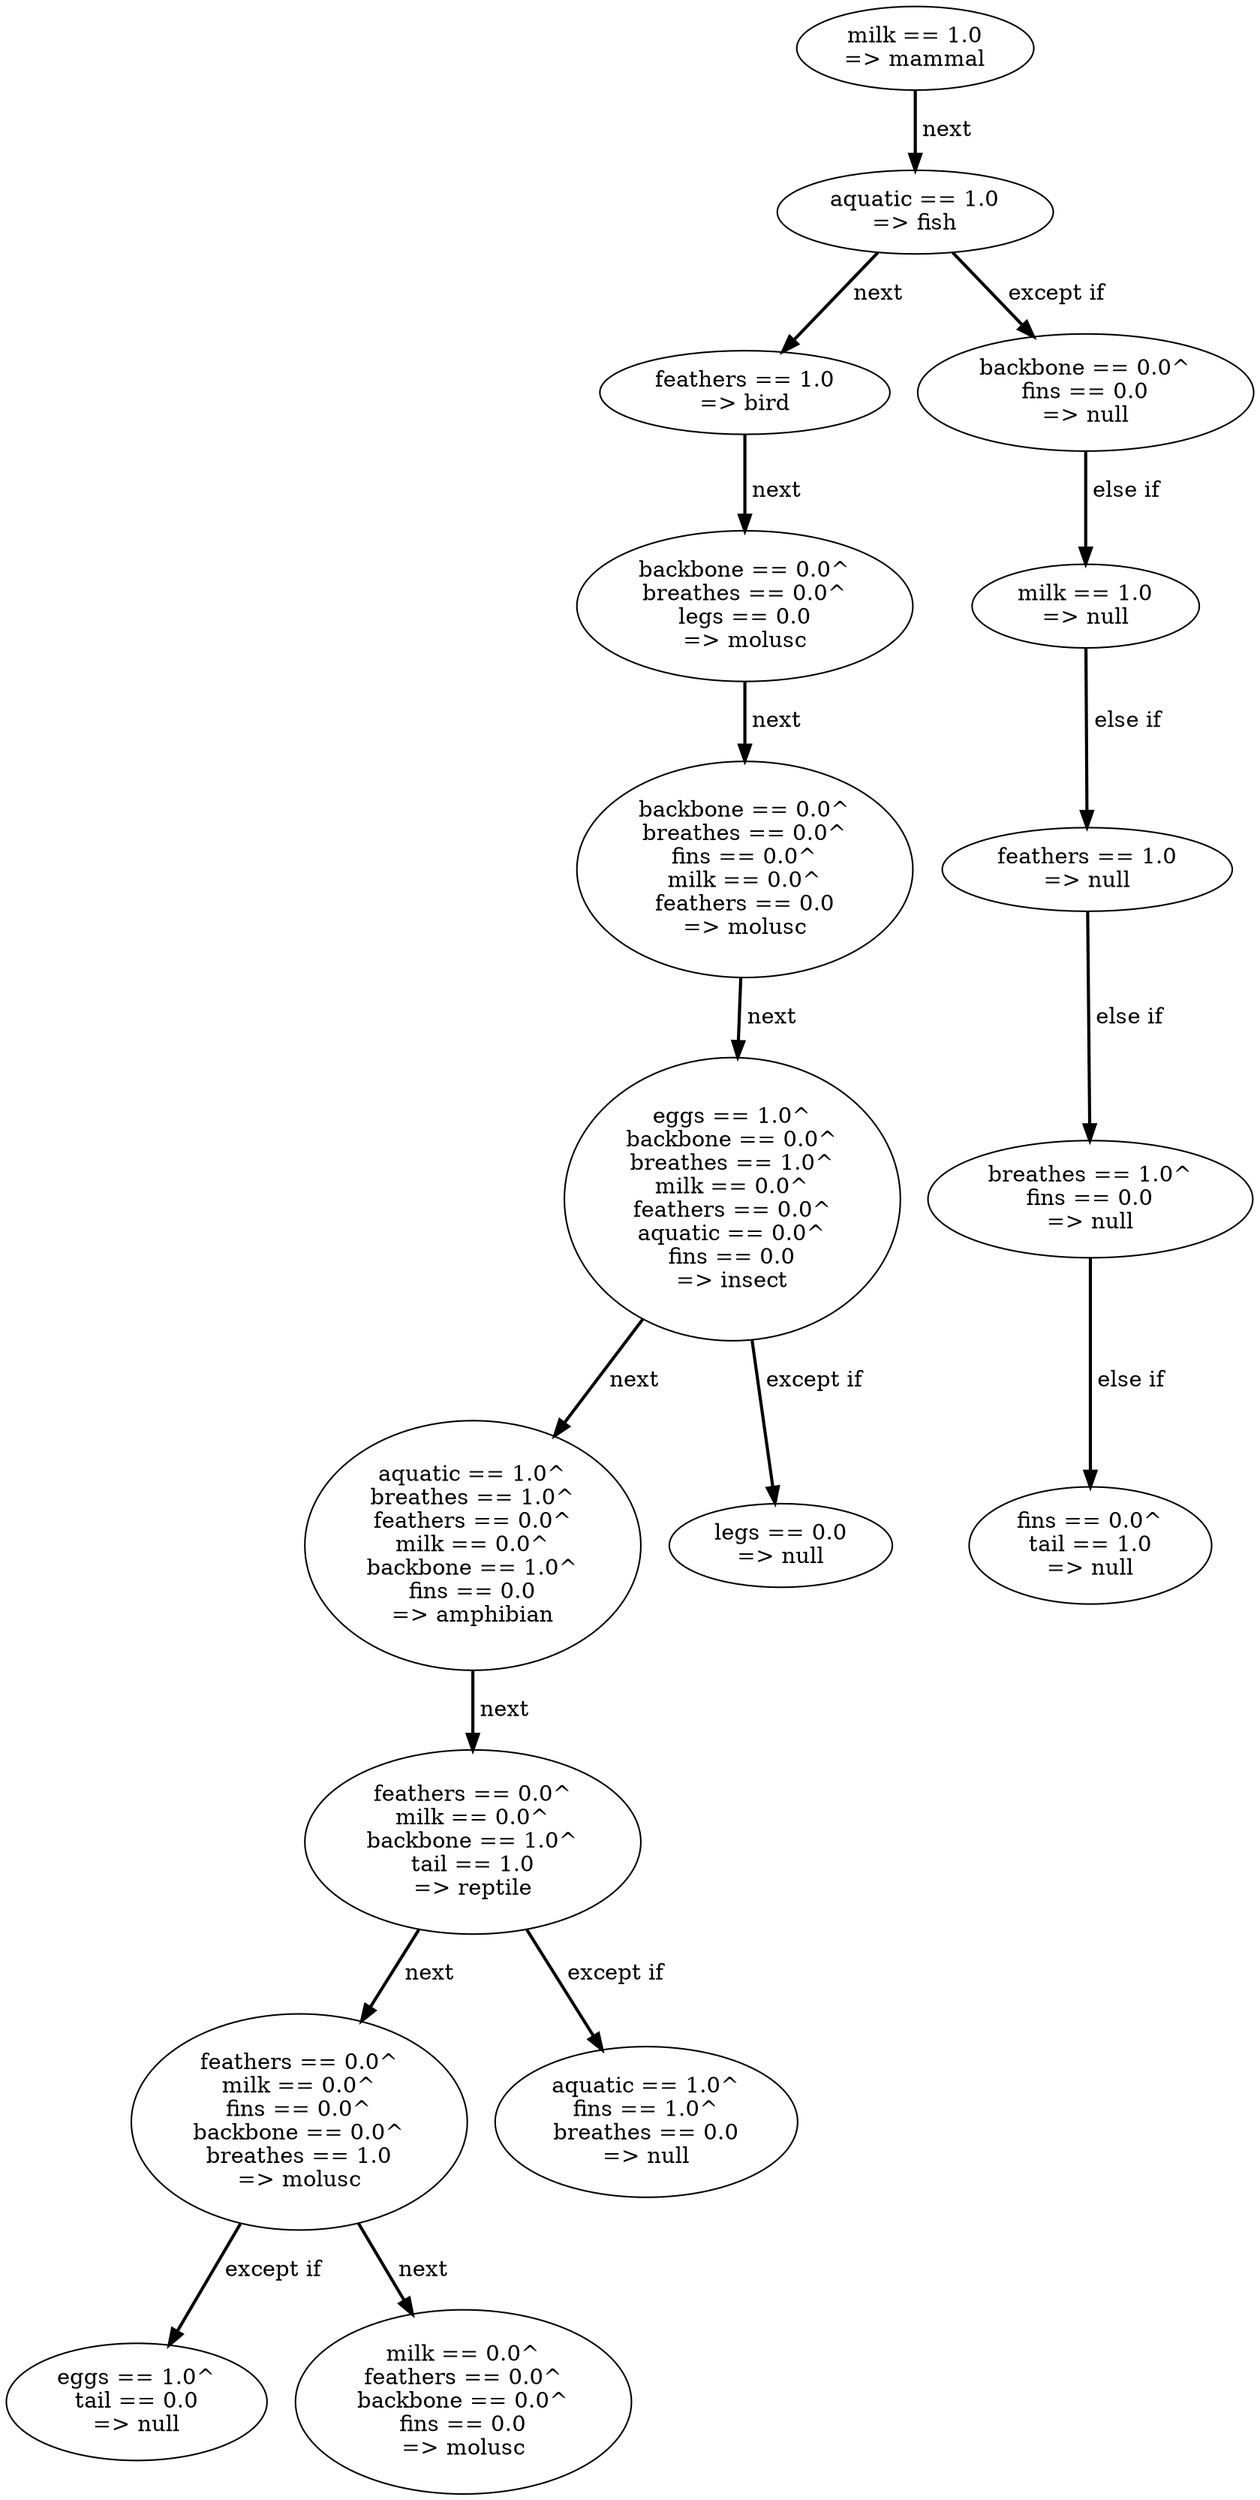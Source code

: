 digraph tree {
    "milk == 1.0
=> mammal";
    "aquatic == 1.0
=> fish";
    "feathers == 1.0
=> bird";
    "backbone == 0.0^
breathes == 0.0^
legs == 0.0
=> molusc";
    "backbone == 0.0^
breathes == 0.0^
fins == 0.0^
milk == 0.0^
feathers == 0.0
=> molusc";
    "eggs == 1.0^
backbone == 0.0^
breathes == 1.0^
milk == 0.0^
feathers == 0.0^
aquatic == 0.0^
fins == 0.0
=> insect";
    "aquatic == 1.0^
breathes == 1.0^
feathers == 0.0^
milk == 0.0^
backbone == 1.0^
fins == 0.0
=> amphibian";
    "feathers == 0.0^
milk == 0.0^
backbone == 1.0^
tail == 1.0
=> reptile";
    "feathers == 0.0^
milk == 0.0^
fins == 0.0^
backbone == 0.0^
breathes == 1.0
=> molusc";
    "eggs == 1.0^
tail == 0.0
=> null";
    "milk == 0.0^
feathers == 0.0^
backbone == 0.0^
fins == 0.0
=> molusc";
    "aquatic == 1.0^
fins == 1.0^
breathes == 0.0
=> null";
    "legs == 0.0
=> null";
    "backbone == 0.0^
fins == 0.0
=> null";
    "milk == 1.0
=> null";
    "feathers == 1.0
=> null";
    "breathes == 1.0^
fins == 0.0
=> null";
    "fins == 0.0^
tail == 1.0
=> null";
    "milk == 1.0
=> mammal" -> "aquatic == 1.0
=> fish" [style="bold", label=" next"];
    "aquatic == 1.0
=> fish" -> "feathers == 1.0
=> bird" [style="bold", label=" next"];
    "aquatic == 1.0
=> fish" -> "backbone == 0.0^
fins == 0.0
=> null" [style="bold", label=" except if"];
    "feathers == 1.0
=> bird" -> "backbone == 0.0^
breathes == 0.0^
legs == 0.0
=> molusc" [style="bold", label=" next"];
    "backbone == 0.0^
breathes == 0.0^
legs == 0.0
=> molusc" -> "backbone == 0.0^
breathes == 0.0^
fins == 0.0^
milk == 0.0^
feathers == 0.0
=> molusc" [style="bold", label=" next"];
    "backbone == 0.0^
breathes == 0.0^
fins == 0.0^
milk == 0.0^
feathers == 0.0
=> molusc" -> "eggs == 1.0^
backbone == 0.0^
breathes == 1.0^
milk == 0.0^
feathers == 0.0^
aquatic == 0.0^
fins == 0.0
=> insect" [style="bold", label=" next"];
    "eggs == 1.0^
backbone == 0.0^
breathes == 1.0^
milk == 0.0^
feathers == 0.0^
aquatic == 0.0^
fins == 0.0
=> insect" -> "aquatic == 1.0^
breathes == 1.0^
feathers == 0.0^
milk == 0.0^
backbone == 1.0^
fins == 0.0
=> amphibian" [style="bold", label=" next"];
    "eggs == 1.0^
backbone == 0.0^
breathes == 1.0^
milk == 0.0^
feathers == 0.0^
aquatic == 0.0^
fins == 0.0
=> insect" -> "legs == 0.0
=> null" [style="bold", label=" except if"];
    "aquatic == 1.0^
breathes == 1.0^
feathers == 0.0^
milk == 0.0^
backbone == 1.0^
fins == 0.0
=> amphibian" -> "feathers == 0.0^
milk == 0.0^
backbone == 1.0^
tail == 1.0
=> reptile" [style="bold", label=" next"];
    "feathers == 0.0^
milk == 0.0^
backbone == 1.0^
tail == 1.0
=> reptile" -> "feathers == 0.0^
milk == 0.0^
fins == 0.0^
backbone == 0.0^
breathes == 1.0
=> molusc" [style="bold", label=" next"];
    "feathers == 0.0^
milk == 0.0^
backbone == 1.0^
tail == 1.0
=> reptile" -> "aquatic == 1.0^
fins == 1.0^
breathes == 0.0
=> null" [style="bold", label=" except if"];
    "feathers == 0.0^
milk == 0.0^
fins == 0.0^
backbone == 0.0^
breathes == 1.0
=> molusc" -> "eggs == 1.0^
tail == 0.0
=> null" [style="bold", label=" except if"];
    "feathers == 0.0^
milk == 0.0^
fins == 0.0^
backbone == 0.0^
breathes == 1.0
=> molusc" -> "milk == 0.0^
feathers == 0.0^
backbone == 0.0^
fins == 0.0
=> molusc" [style="bold", label=" next"];
    "backbone == 0.0^
fins == 0.0
=> null" -> "milk == 1.0
=> null" [style="bold", label=" else if"];
    "milk == 1.0
=> null" -> "feathers == 1.0
=> null" [style="bold", label=" else if"];
    "feathers == 1.0
=> null" -> "breathes == 1.0^
fins == 0.0
=> null" [style="bold", label=" else if"];
    "breathes == 1.0^
fins == 0.0
=> null" -> "fins == 0.0^
tail == 1.0
=> null" [style="bold", label=" else if"];
}
